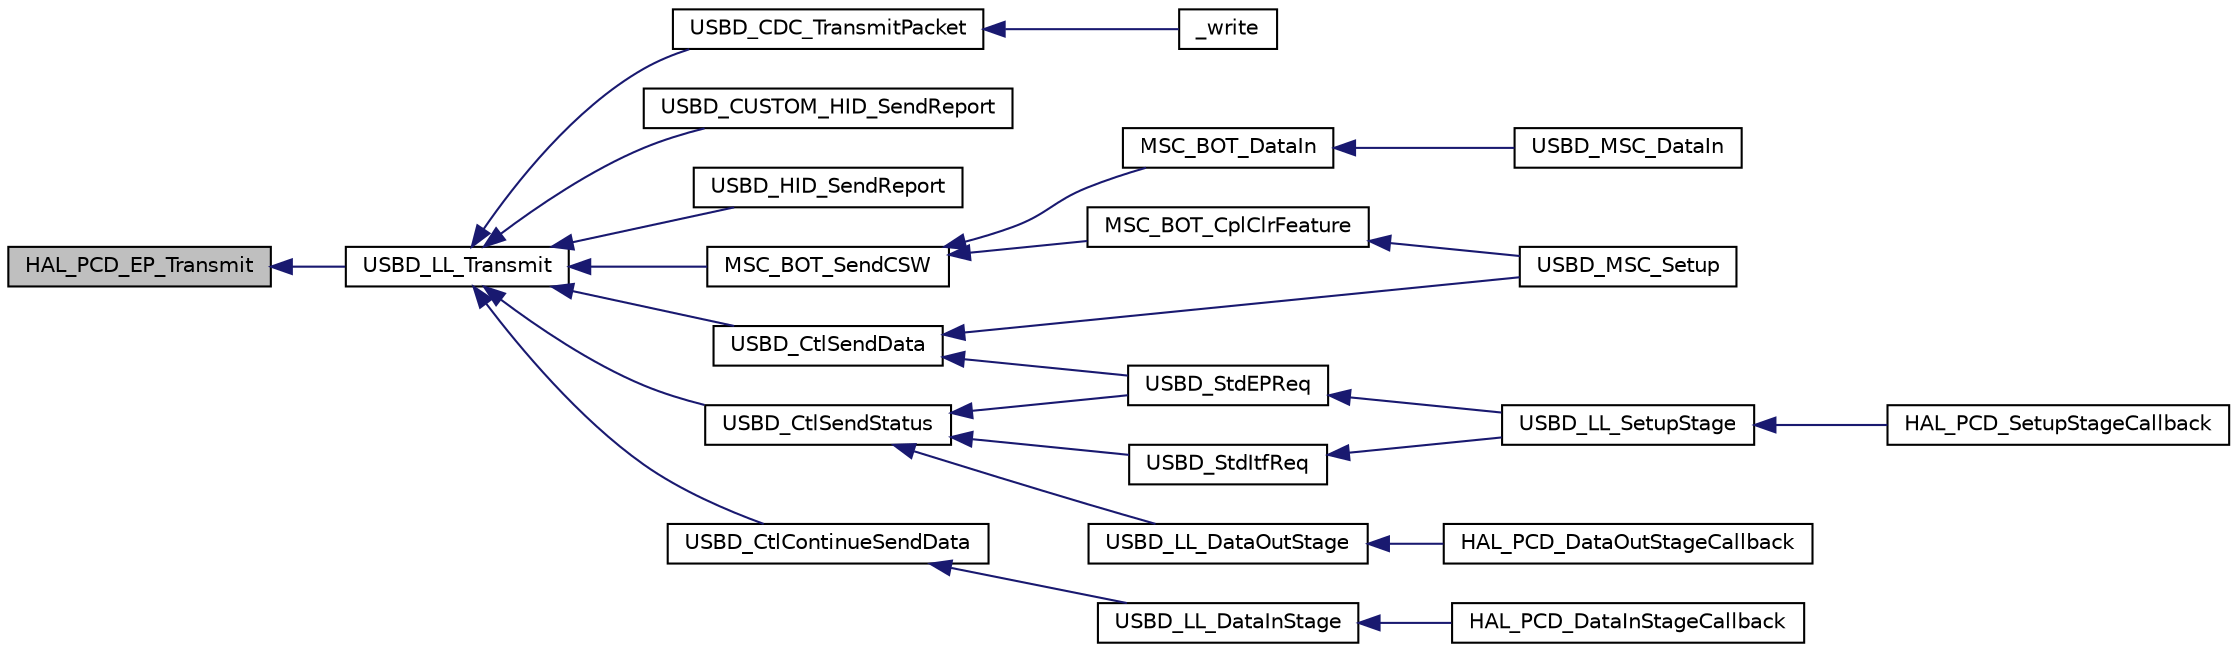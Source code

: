 digraph "HAL_PCD_EP_Transmit"
{
  edge [fontname="Helvetica",fontsize="10",labelfontname="Helvetica",labelfontsize="10"];
  node [fontname="Helvetica",fontsize="10",shape=record];
  rankdir="LR";
  Node66 [label="HAL_PCD_EP_Transmit",height=0.2,width=0.4,color="black", fillcolor="grey75", style="filled", fontcolor="black"];
  Node66 -> Node67 [dir="back",color="midnightblue",fontsize="10",style="solid",fontname="Helvetica"];
  Node67 [label="USBD_LL_Transmit",height=0.2,width=0.4,color="black", fillcolor="white", style="filled",URL="$group___u_s_b_d___c_o_r_e___exported___functions_prototype.html#gab87eb9f3d4d9f8956d2c6b77230f265c",tooltip="Transmits data over an endpoint. "];
  Node67 -> Node68 [dir="back",color="midnightblue",fontsize="10",style="solid",fontname="Helvetica"];
  Node68 [label="USBD_CDC_TransmitPacket",height=0.2,width=0.4,color="black", fillcolor="white", style="filled",URL="$group___u_s_b_d___c_d_c___private___functions.html#gac6132b25e4ac00c4d918d3d73a3be5c7",tooltip="USBD_CDC_DataOut Data received on non-control Out endpoint. "];
  Node68 -> Node69 [dir="back",color="midnightblue",fontsize="10",style="solid",fontname="Helvetica"];
  Node69 [label="_write",height=0.2,width=0.4,color="black", fillcolor="white", style="filled",URL="$bsp_8c.html#a92830f7410339c4be8b469045686e10b"];
  Node67 -> Node70 [dir="back",color="midnightblue",fontsize="10",style="solid",fontname="Helvetica"];
  Node70 [label="USBD_CUSTOM_HID_SendReport",height=0.2,width=0.4,color="black", fillcolor="white", style="filled",URL="$group___u_s_b_d___c_u_s_t_o_m___h_i_d___private___functions.html#ga568311e7fa670a8fc270beea29559ddf",tooltip="USBD_CUSTOM_HID_SendReport Send CUSTOM_HID Report. "];
  Node67 -> Node71 [dir="back",color="midnightblue",fontsize="10",style="solid",fontname="Helvetica"];
  Node71 [label="USBD_HID_SendReport",height=0.2,width=0.4,color="black", fillcolor="white", style="filled",URL="$group___u_s_b_d___h_i_d___private___functions.html#ga31060221c659672fdb3dcc2ff1c4a037",tooltip="USBD_HID_SendReport Send HID Report. "];
  Node67 -> Node72 [dir="back",color="midnightblue",fontsize="10",style="solid",fontname="Helvetica"];
  Node72 [label="MSC_BOT_SendCSW",height=0.2,width=0.4,color="black", fillcolor="white", style="filled",URL="$group___m_s_c___b_o_t___private___functions.html#gaaa2676ffcc7ca9a34ec85395cd3ead9e",tooltip="MSC_BOT_SendCSW Send the Command Status Wrapper. "];
  Node72 -> Node73 [dir="back",color="midnightblue",fontsize="10",style="solid",fontname="Helvetica"];
  Node73 [label="MSC_BOT_DataIn",height=0.2,width=0.4,color="black", fillcolor="white", style="filled",URL="$group___m_s_c___b_o_t___private___functions.html#ga6e6e6d34395fe9d5bb1438e38aa88ae5",tooltip="MSC_BOT_DataIn Handle BOT IN data stage. "];
  Node73 -> Node74 [dir="back",color="midnightblue",fontsize="10",style="solid",fontname="Helvetica"];
  Node74 [label="USBD_MSC_DataIn",height=0.2,width=0.4,color="black", fillcolor="white", style="filled",URL="$group___m_s_c___c_o_r_e___private___functions.html#ga5e8efa4e702c828c2c4f9af58d0447fd",tooltip="USBD_MSC_DataIn handle data IN Stage. "];
  Node72 -> Node75 [dir="back",color="midnightblue",fontsize="10",style="solid",fontname="Helvetica"];
  Node75 [label="MSC_BOT_CplClrFeature",height=0.2,width=0.4,color="black", fillcolor="white", style="filled",URL="$group___m_s_c___b_o_t___private___functions.html#gae59234b7fe768ccdf5294ddfc5abc757",tooltip="MSC_BOT_CplClrFeature Complete the clear feature request. "];
  Node75 -> Node76 [dir="back",color="midnightblue",fontsize="10",style="solid",fontname="Helvetica"];
  Node76 [label="USBD_MSC_Setup",height=0.2,width=0.4,color="black", fillcolor="white", style="filled",URL="$group___m_s_c___c_o_r_e___private___functions.html#gaf7c2344d42242f52ce4e1f9d68c7b0b9",tooltip="USBD_MSC_Setup Handle the MSC specific requests. "];
  Node67 -> Node77 [dir="back",color="midnightblue",fontsize="10",style="solid",fontname="Helvetica"];
  Node77 [label="USBD_CtlSendData",height=0.2,width=0.4,color="black", fillcolor="white", style="filled",URL="$group___u_s_b_d___i_o_r_e_q___private___functions.html#gae66e8dc0e24f9d7d23930f6c87605e75",tooltip="USBD_CtlSendData send data on the ctl pipe. "];
  Node77 -> Node76 [dir="back",color="midnightblue",fontsize="10",style="solid",fontname="Helvetica"];
  Node77 -> Node78 [dir="back",color="midnightblue",fontsize="10",style="solid",fontname="Helvetica"];
  Node78 [label="USBD_StdEPReq",height=0.2,width=0.4,color="black", fillcolor="white", style="filled",URL="$group___u_s_b_d___r_e_q___private___functions.html#ga46d1a0a4e23e1e8c80167dcdc59b2538",tooltip="USBD_StdEPReq Handle standard usb endpoint requests. "];
  Node78 -> Node79 [dir="back",color="midnightblue",fontsize="10",style="solid",fontname="Helvetica"];
  Node79 [label="USBD_LL_SetupStage",height=0.2,width=0.4,color="black", fillcolor="white", style="filled",URL="$group___u_s_b_d___c_o_r_e___private___functions.html#gabdcdfefaffa1651c77a38d08eb3a82ce",tooltip="USBD_SetupStage Handle the setup stage. "];
  Node79 -> Node80 [dir="back",color="midnightblue",fontsize="10",style="solid",fontname="Helvetica"];
  Node80 [label="HAL_PCD_SetupStageCallback",height=0.2,width=0.4,color="black", fillcolor="white", style="filled",URL="$group___p_c_d___exported___functions___group2.html#ga9d72aa4d3d984b164047b081d4566f6d",tooltip="SetupStage callback. "];
  Node67 -> Node81 [dir="back",color="midnightblue",fontsize="10",style="solid",fontname="Helvetica"];
  Node81 [label="USBD_CtlContinueSendData",height=0.2,width=0.4,color="black", fillcolor="white", style="filled",URL="$group___u_s_b_d___i_o_r_e_q___private___functions.html#gaf07248d84e87cdf14db392f94b369744",tooltip="USBD_CtlContinueSendData continue sending data on the ctl pipe. "];
  Node81 -> Node82 [dir="back",color="midnightblue",fontsize="10",style="solid",fontname="Helvetica"];
  Node82 [label="USBD_LL_DataInStage",height=0.2,width=0.4,color="black", fillcolor="white", style="filled",URL="$group___u_s_b_d___c_o_r_e___private___functions.html#ga09597f0a303e0148d9f291477f7c4439",tooltip="USBD_DataInStage Handle data in stage. "];
  Node82 -> Node83 [dir="back",color="midnightblue",fontsize="10",style="solid",fontname="Helvetica"];
  Node83 [label="HAL_PCD_DataInStageCallback",height=0.2,width=0.4,color="black", fillcolor="white", style="filled",URL="$group___p_c_d___exported___functions___group2.html#ga1679f5c50539a3dfca1391557e7a757b",tooltip="DataIn Stage callback. "];
  Node67 -> Node84 [dir="back",color="midnightblue",fontsize="10",style="solid",fontname="Helvetica"];
  Node84 [label="USBD_CtlSendStatus",height=0.2,width=0.4,color="black", fillcolor="white", style="filled",URL="$group___u_s_b_d___i_o_r_e_q___private___functions.html#ga19e53947fc912c43bcee2c7d7429e8ee",tooltip="USBD_CtlSendStatus send zero lzngth packet on the ctl pipe. "];
  Node84 -> Node85 [dir="back",color="midnightblue",fontsize="10",style="solid",fontname="Helvetica"];
  Node85 [label="USBD_LL_DataOutStage",height=0.2,width=0.4,color="black", fillcolor="white", style="filled",URL="$group___u_s_b_d___c_o_r_e___private___functions.html#ga1ab0439714328647692719a2b1c9e689",tooltip="USBD_DataOutStage Handle data OUT stage. "];
  Node85 -> Node86 [dir="back",color="midnightblue",fontsize="10",style="solid",fontname="Helvetica"];
  Node86 [label="HAL_PCD_DataOutStageCallback",height=0.2,width=0.4,color="black", fillcolor="white", style="filled",URL="$group___p_c_d___exported___functions___group2.html#ga2f1ac834d9677dcae7d8973828f81149",tooltip="DataOut Stage callback. "];
  Node84 -> Node87 [dir="back",color="midnightblue",fontsize="10",style="solid",fontname="Helvetica"];
  Node87 [label="USBD_StdItfReq",height=0.2,width=0.4,color="black", fillcolor="white", style="filled",URL="$group___u_s_b_d___r_e_q___private___functions.html#gac1c8cd8a59f1c99887f131a4299f31b1",tooltip="USBD_StdItfReq Handle standard usb interface requests. "];
  Node87 -> Node79 [dir="back",color="midnightblue",fontsize="10",style="solid",fontname="Helvetica"];
  Node84 -> Node78 [dir="back",color="midnightblue",fontsize="10",style="solid",fontname="Helvetica"];
}
